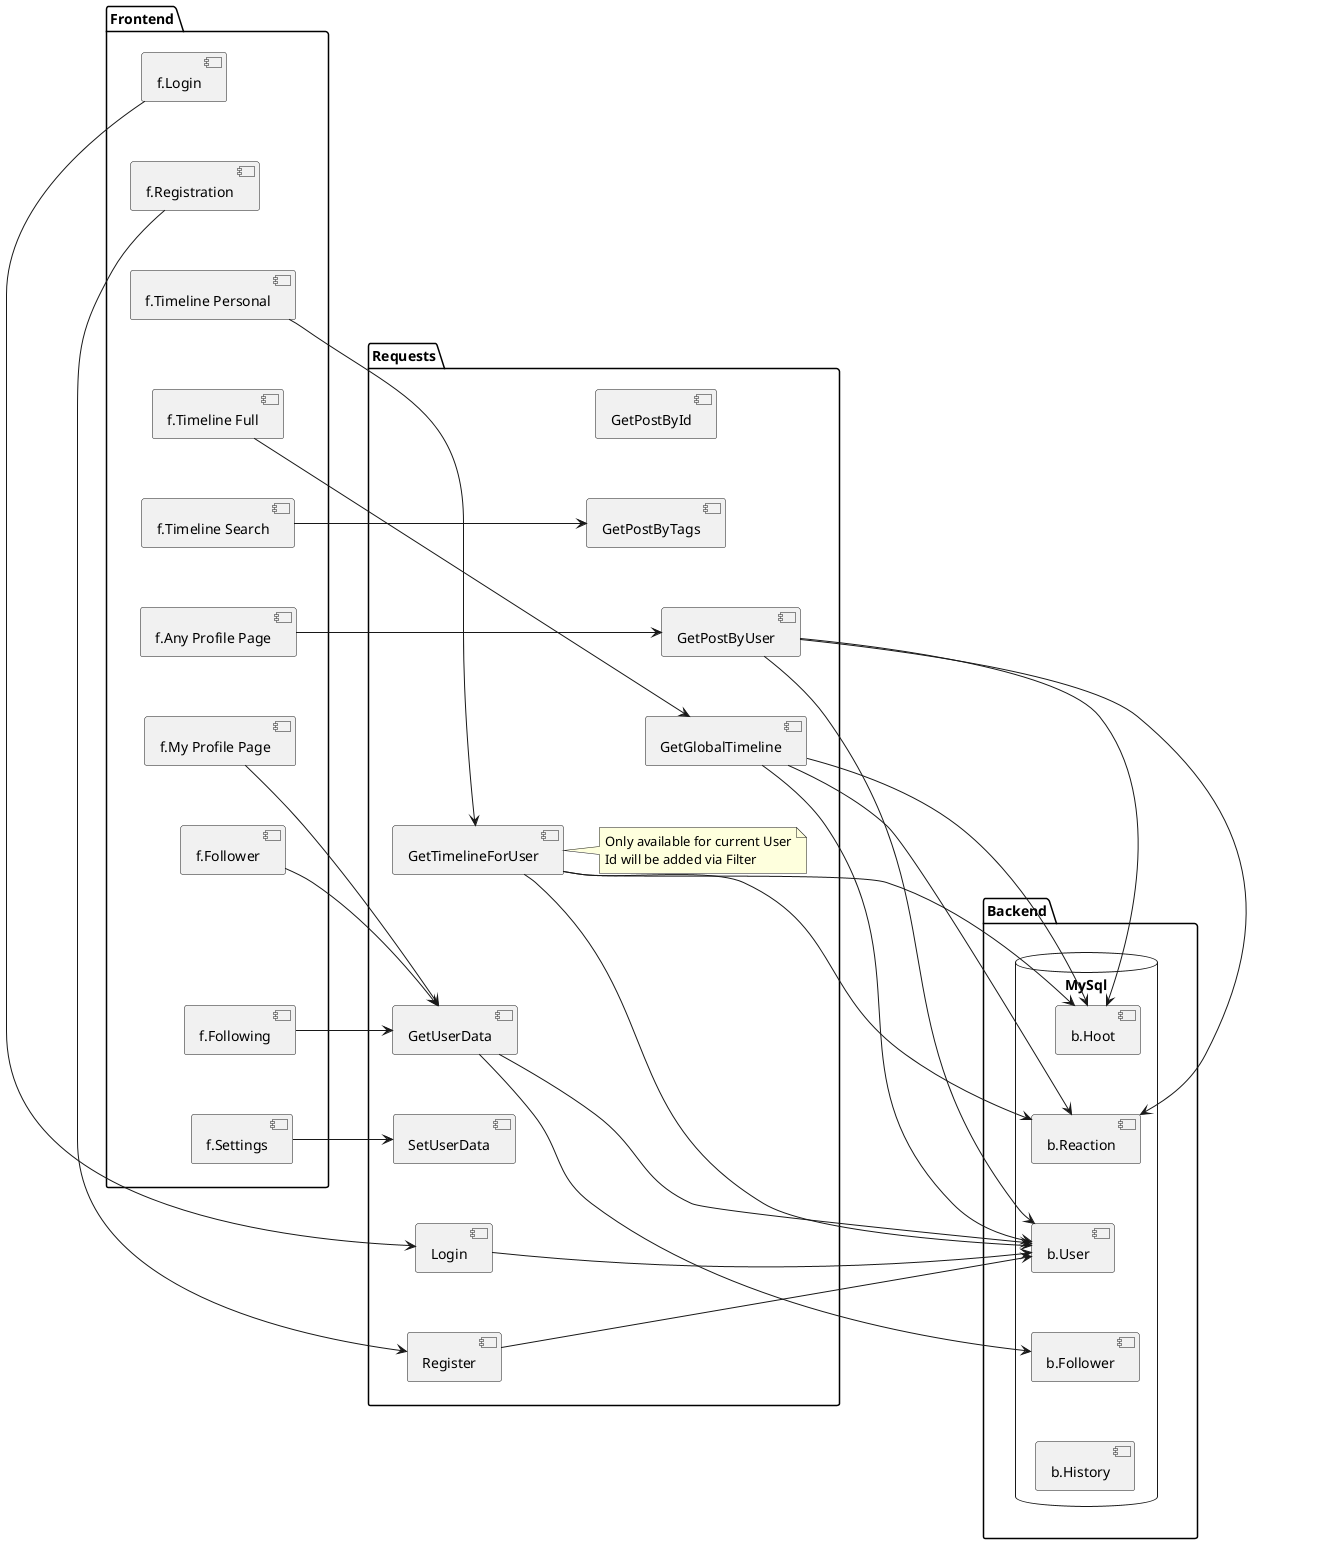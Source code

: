 @startuml
'https://plantuml.com/component-diagram
/'TODO: Beautify (Probably never)'/

package Frontend {
    [f.Login]
    [f.Registration]
    [f.Timeline Personal]
    [f.Timeline Full]
    [f.Timeline Search]
    [f.Any Profile Page]
    [f.My Profile Page]
    [f.Follower]
    [f.Following]
    [f.Settings]
}

[f.Login] -[hidden]down-> [f.Registration]
[f.Registration] -[hidden]down-> [f.Timeline Personal]
[f.Timeline Personal] -[hidden]down-> [f.Timeline Full]
[f.Timeline Full] -[hidden]down-> [f.Timeline Search]
[f.Timeline Search] -[hidden]down-> [f.Any Profile Page]
[f.Any Profile Page] -[hidden]down-> [f.My Profile Page]
[f.My Profile Page] -[hidden]down-> [f.Follower]
[f.Follower] -[hidden]down-> [f.Following]
[f.Following] -[hidden]down-> [f.Settings]

package Requests {
    [GetPostById]
    [GetPostByTags]
    [GetPostByUser]
    [GetGlobalTimeline]
    [GetTimelineForUser]
    [GetUserData]
    [SetUserData]
    [Login]
    [Register]

    note right of [GetTimelineForUser]
        Only available for current User
        Id will be added via Filter
    end note
}

[GetPostById] -[hidden]down-> [GetPostByTags]
[GetPostByTags] -[hidden]down-> [GetPostByUser]
[GetPostByUser] -[hidden]down-> [GetGlobalTimeline]
[GetGlobalTimeline] -[hidden]down-> [GetTimelineForUser]
[GetTimelineForUser] -[hidden]down-> [GetUserData]
[GetUserData] -[hidden]down-> [SetUserData]
[SetUserData] -[hidden]down-> [Login]
[Login] -[hidden]down-> [Register]

package Backend {
    database "MySql" {
        [b.Hoot]
        [b.Reaction]
        [b.User]
        [b.Follower]
        [b.History]
    }
}

[b.Hoot] -[hidden]down-> [b.Reaction]
[b.Reaction] -[hidden]down-> [b.User]
[b.User] -[hidden]down-> [b.Follower]
[b.Follower] -[hidden]down-> [b.History]

Frontend -[hidden]r-> Requests
Requests -[hidden]r-> Backend


[f.Timeline Full] -r-> [GetGlobalTimeline]
[f.Timeline Personal] -r-> [GetTimelineForUser]
[f.Timeline Search] -r-> [GetPostByTags]
[f.Any Profile Page] -r-> [GetPostByUser]
[f.My Profile Page] -r-> [GetUserData]
[f.Login] -r-> [Login]
[f.Registration] -r-> [Register]
[f.Follower] -r-> [GetUserData]
[f.Following] -r-> [GetUserData]
[f.Settings] -r-> [SetUserData]

[Login] -r-> [b.User]
[Register] -r-> [b.User]
[GetUserData] -r-> [b.User]
[GetUserData] -r-> [b.Follower]
[GetPostByUser] -r-> [b.Hoot]
[GetPostByUser] -r-> [b.User]
[GetPostByUser] -r-> [b.Reaction]
[GetTimelineForUser] -r-> [b.Hoot]
[GetTimelineForUser] -r-> [b.User]
[GetTimelineForUser] -r-> [b.Reaction]
[GetGlobalTimeline] -r-> [b.Hoot]
[GetGlobalTimeline] -r-> [b.User]
[GetGlobalTimeline] -r-> [b.Reaction]

@enduml